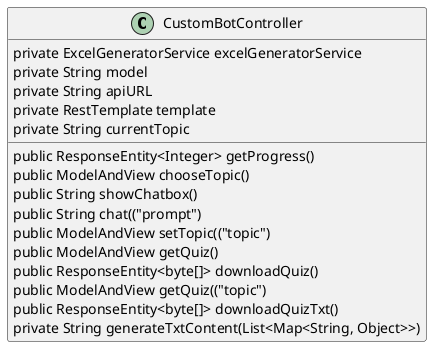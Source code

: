 @startuml
skinparam classAttributeIconSize 0
class CustomBotController {
    private ExcelGeneratorService excelGeneratorService
    private String model
    private String apiURL
    private RestTemplate template
    private String currentTopic
    public ResponseEntity<Integer> getProgress()
    public ModelAndView chooseTopic()
    public String showChatbox()
    public String chat(("prompt")
    public ModelAndView setTopic(("topic")
    public ModelAndView getQuiz()
    public ResponseEntity<byte[]> downloadQuiz()
    public ModelAndView getQuiz(("topic")
    public ResponseEntity<byte[]> downloadQuizTxt()
    private String generateTxtContent(List<Map<String, Object>>)
}
@enduml
